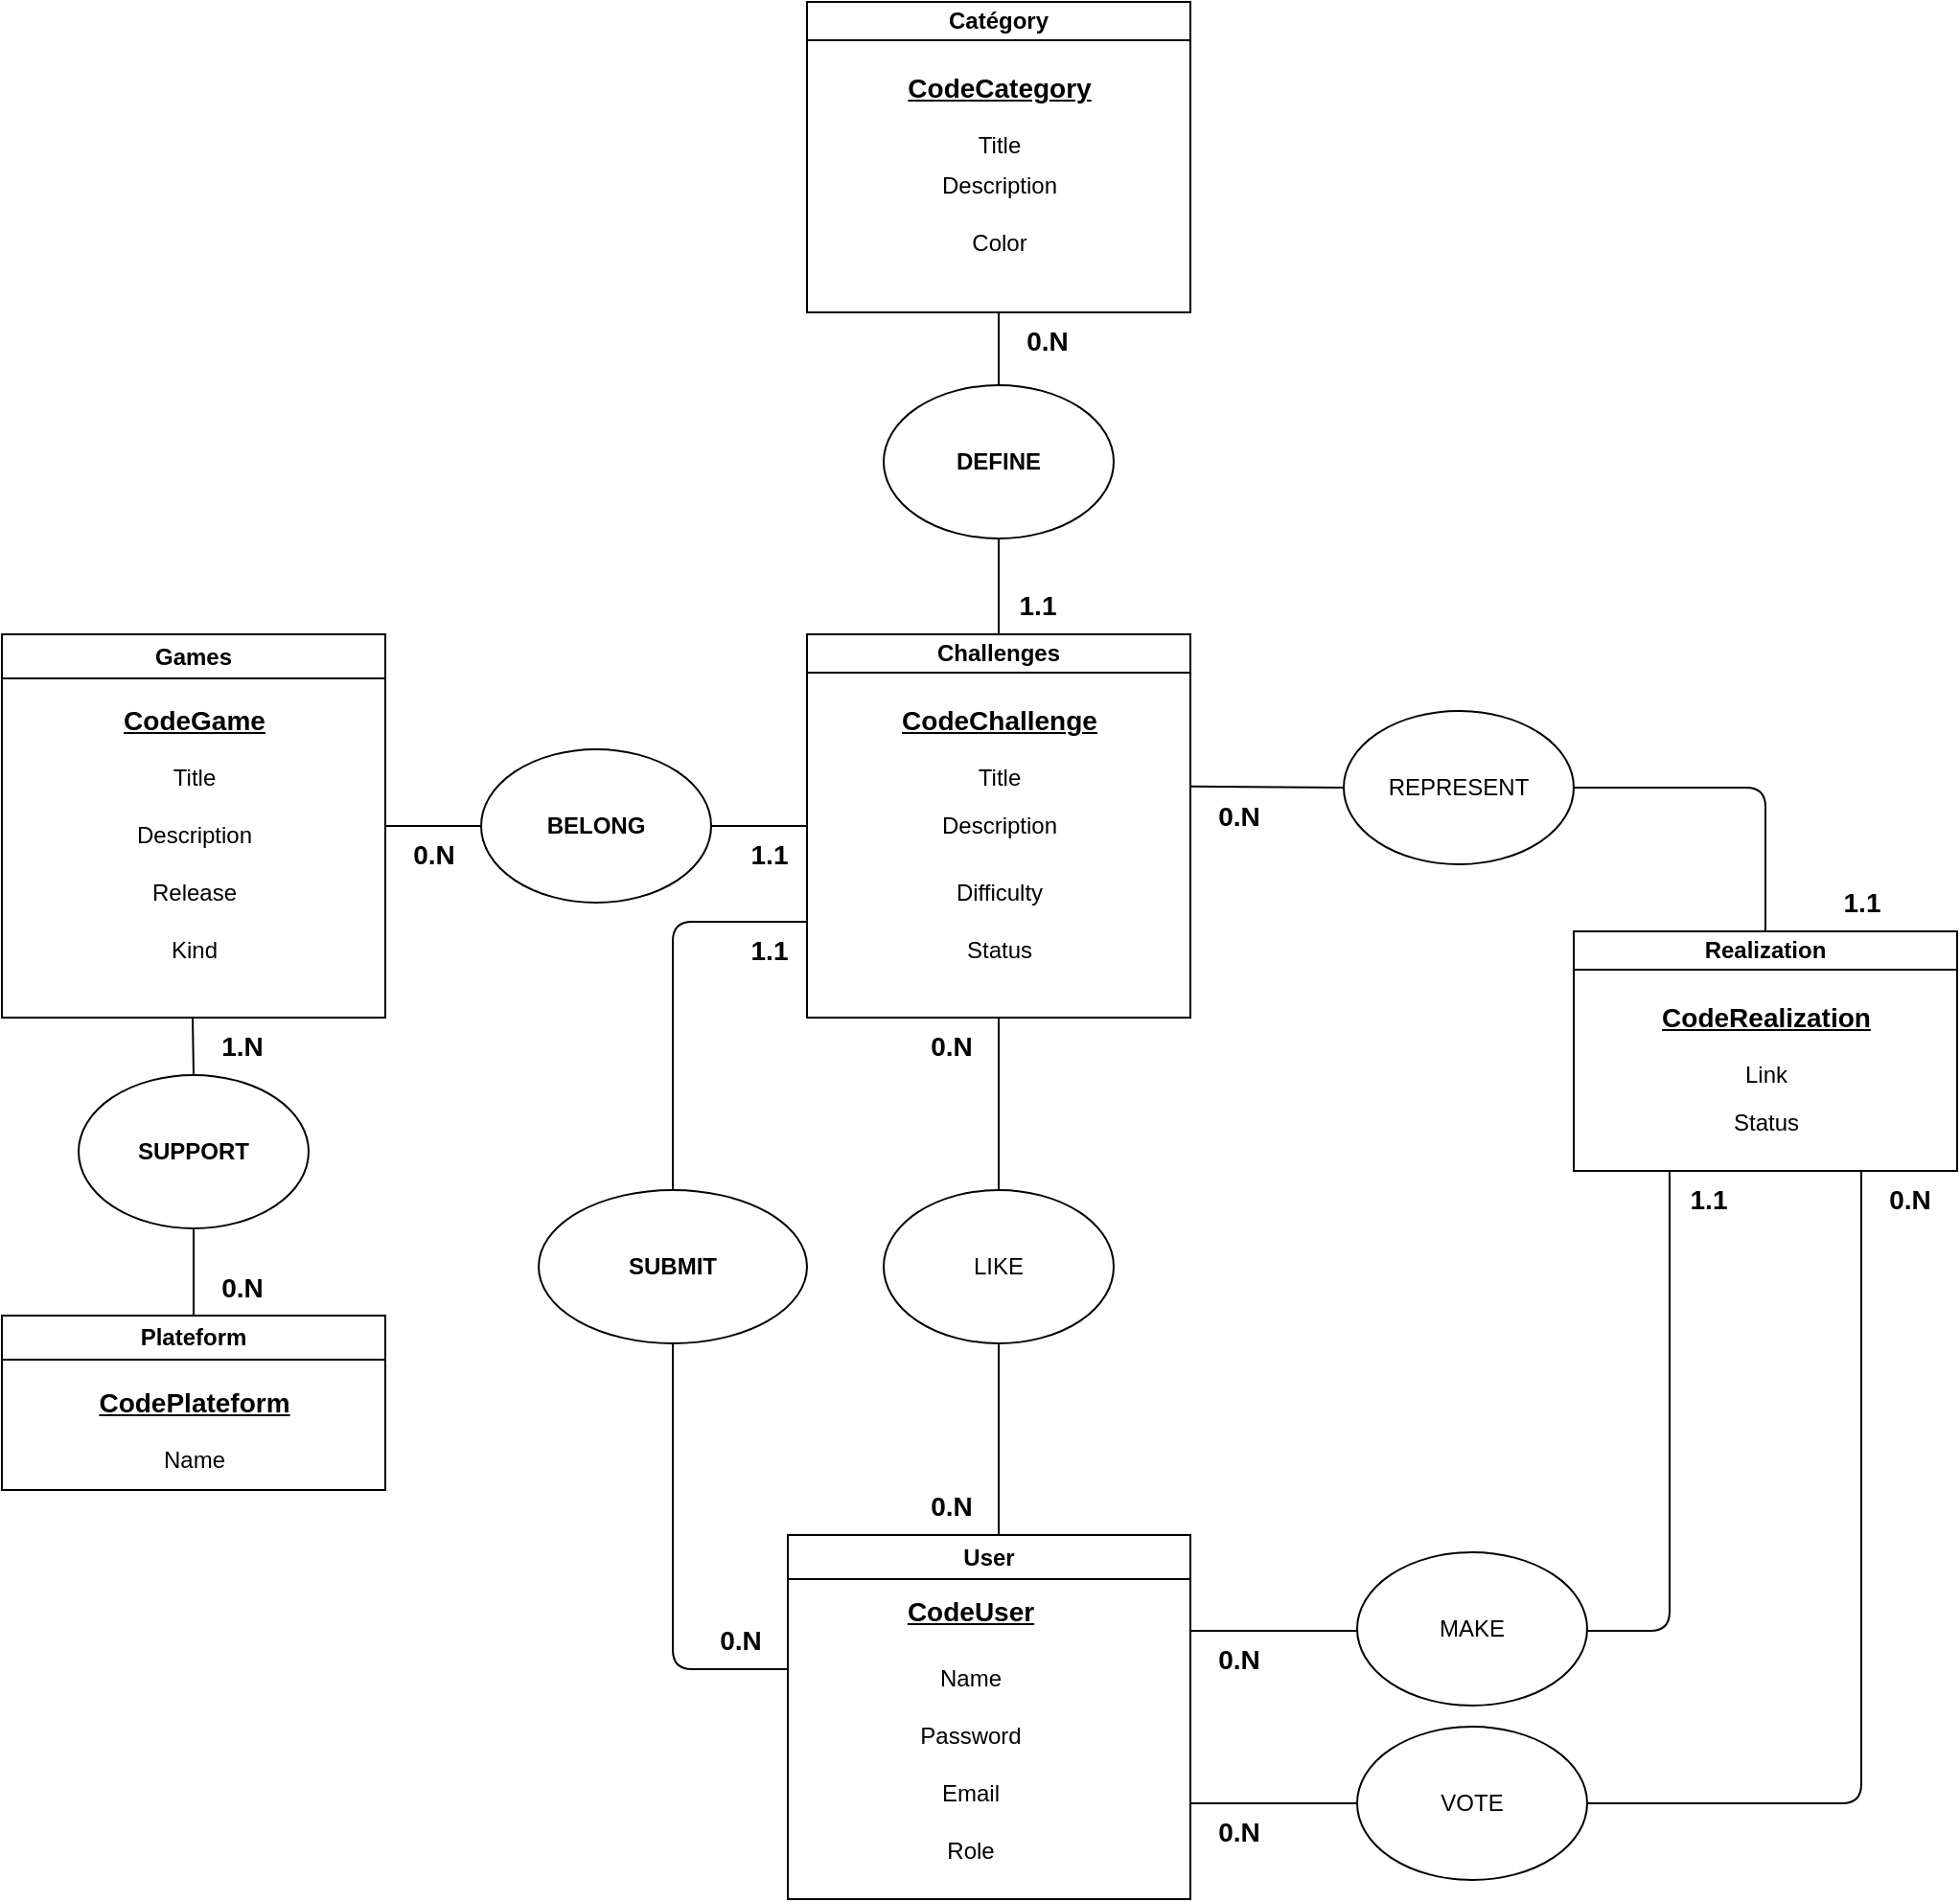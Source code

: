 <mxfile>
    <diagram id="qECk_SN4vtlt_lUd-te4" name="Page-1">
        <mxGraphModel dx="1030" dy="2056" grid="1" gridSize="10" guides="1" tooltips="1" connect="1" arrows="1" fold="1" page="1" pageScale="1" pageWidth="827" pageHeight="1169" math="0" shadow="0">
            <root>
                <mxCell id="0"/>
                <mxCell id="1" parent="0"/>
                <mxCell id="4" value="User" style="swimlane;whiteSpace=wrap;html=1;startSize=23;" parent="1" vertex="1">
                    <mxGeometry x="530" y="570" width="210" height="190" as="geometry"/>
                </mxCell>
                <mxCell id="8" value="Name" style="text;html=1;align=center;verticalAlign=middle;resizable=0;points=[];autosize=1;strokeColor=none;fillColor=none;" parent="4" vertex="1">
                    <mxGeometry x="65" y="60" width="60" height="30" as="geometry"/>
                </mxCell>
                <mxCell id="30" value="Email" style="text;html=1;align=center;verticalAlign=middle;resizable=0;points=[];autosize=1;strokeColor=none;fillColor=none;" parent="4" vertex="1">
                    <mxGeometry x="70" y="120" width="50" height="30" as="geometry"/>
                </mxCell>
                <mxCell id="33" value="&lt;font style=&quot;font-size: 14px;&quot;&gt;&lt;b&gt;&lt;u&gt;CodeUser&lt;/u&gt;&lt;/b&gt;&lt;/font&gt;" style="text;html=1;align=center;verticalAlign=middle;resizable=0;points=[];autosize=1;strokeColor=none;fillColor=none;" parent="4" vertex="1">
                    <mxGeometry x="50" y="24.5" width="90" height="30" as="geometry"/>
                </mxCell>
                <mxCell id="80" value="Role" style="text;html=1;align=center;verticalAlign=middle;resizable=0;points=[];autosize=1;strokeColor=none;fillColor=none;" parent="4" vertex="1">
                    <mxGeometry x="70" y="150" width="50" height="30" as="geometry"/>
                </mxCell>
                <mxCell id="10" value="Password" style="text;html=1;align=center;verticalAlign=middle;resizable=0;points=[];autosize=1;strokeColor=none;fillColor=none;" parent="4" vertex="1">
                    <mxGeometry x="55" y="90" width="80" height="30" as="geometry"/>
                </mxCell>
                <mxCell id="5" value="Games" style="swimlane;whiteSpace=wrap;html=1;startSize=23;" parent="1" vertex="1">
                    <mxGeometry x="120" y="100" width="200" height="200" as="geometry"/>
                </mxCell>
                <mxCell id="11" value="&lt;font style=&quot;font-size: 14px;&quot;&gt;&lt;b&gt;&lt;u&gt;CodeGame&lt;/u&gt;&lt;/b&gt;&lt;/font&gt;" style="text;html=1;align=center;verticalAlign=middle;resizable=0;points=[];autosize=1;strokeColor=none;fillColor=none;" parent="5" vertex="1">
                    <mxGeometry x="50" y="30" width="100" height="30" as="geometry"/>
                </mxCell>
                <mxCell id="12" value="Title" style="text;html=1;align=center;verticalAlign=middle;resizable=0;points=[];autosize=1;strokeColor=none;fillColor=none;" parent="5" vertex="1">
                    <mxGeometry x="75" y="60" width="50" height="30" as="geometry"/>
                </mxCell>
                <mxCell id="16" value="Kind" style="text;html=1;align=center;verticalAlign=middle;resizable=0;points=[];autosize=1;strokeColor=none;fillColor=none;" parent="5" vertex="1">
                    <mxGeometry x="75" y="150" width="50" height="30" as="geometry"/>
                </mxCell>
                <mxCell id="15" value="Description" style="text;html=1;align=center;verticalAlign=middle;resizable=0;points=[];autosize=1;strokeColor=none;fillColor=none;" parent="5" vertex="1">
                    <mxGeometry x="60" y="90" width="80" height="30" as="geometry"/>
                </mxCell>
                <mxCell id="6" value="Challenges" style="swimlane;whiteSpace=wrap;html=1;startSize=20;" parent="1" vertex="1">
                    <mxGeometry x="540" y="100" width="200" height="200" as="geometry"/>
                </mxCell>
                <mxCell id="51" value="&lt;font style=&quot;font-size: 14px;&quot;&gt;&lt;b&gt;&lt;u&gt;CodeChallenge&lt;/u&gt;&lt;/b&gt;&lt;/font&gt;" style="text;html=1;align=center;verticalAlign=middle;resizable=0;points=[];autosize=1;strokeColor=none;fillColor=none;" parent="6" vertex="1">
                    <mxGeometry x="35" y="30" width="130" height="30" as="geometry"/>
                </mxCell>
                <mxCell id="54" value="Difficulty" style="text;html=1;align=center;verticalAlign=middle;resizable=0;points=[];autosize=1;strokeColor=none;fillColor=none;" parent="6" vertex="1">
                    <mxGeometry x="65" y="120" width="70" height="30" as="geometry"/>
                </mxCell>
                <mxCell id="52" value="Title" style="text;html=1;align=center;verticalAlign=middle;resizable=0;points=[];autosize=1;strokeColor=none;fillColor=none;" parent="6" vertex="1">
                    <mxGeometry x="75" y="60" width="50" height="30" as="geometry"/>
                </mxCell>
                <mxCell id="53" value="Description" style="text;html=1;align=center;verticalAlign=middle;resizable=0;points=[];autosize=1;strokeColor=none;fillColor=none;" parent="6" vertex="1">
                    <mxGeometry x="60" y="85" width="80" height="30" as="geometry"/>
                </mxCell>
                <mxCell id="81" value="Status" style="text;html=1;align=center;verticalAlign=middle;resizable=0;points=[];autosize=1;strokeColor=none;fillColor=none;" parent="6" vertex="1">
                    <mxGeometry x="70" y="150" width="60" height="30" as="geometry"/>
                </mxCell>
                <mxCell id="14" value="Release" style="text;html=1;align=center;verticalAlign=middle;resizable=0;points=[];autosize=1;strokeColor=none;fillColor=none;" parent="1" vertex="1">
                    <mxGeometry x="185" y="220" width="70" height="30" as="geometry"/>
                </mxCell>
                <mxCell id="18" value="&lt;b&gt;BELONG&lt;/b&gt;" style="ellipse;whiteSpace=wrap;html=1;" parent="1" vertex="1">
                    <mxGeometry x="370" y="160" width="120" height="80" as="geometry"/>
                </mxCell>
                <mxCell id="21" value="" style="endArrow=none;html=1;exitX=1;exitY=0.5;exitDx=0;exitDy=0;entryX=0;entryY=0.5;entryDx=0;entryDy=0;" parent="1" source="5" target="18" edge="1">
                    <mxGeometry width="50" height="50" relative="1" as="geometry">
                        <mxPoint x="370" y="310" as="sourcePoint"/>
                        <mxPoint x="420" y="260" as="targetPoint"/>
                    </mxGeometry>
                </mxCell>
                <mxCell id="22" value="" style="endArrow=none;html=1;" parent="1" edge="1">
                    <mxGeometry width="50" height="50" relative="1" as="geometry">
                        <mxPoint x="490" y="200" as="sourcePoint"/>
                        <mxPoint x="540" y="200" as="targetPoint"/>
                    </mxGeometry>
                </mxCell>
                <mxCell id="23" value="&lt;b&gt;&lt;font style=&quot;font-size: 14px;&quot;&gt;0.N&lt;/font&gt;&lt;/b&gt;" style="text;html=1;align=center;verticalAlign=middle;resizable=0;points=[];autosize=1;strokeColor=none;fillColor=none;" parent="1" vertex="1">
                    <mxGeometry x="320" y="200" width="50" height="30" as="geometry"/>
                </mxCell>
                <mxCell id="24" value="&lt;font style=&quot;font-size: 14px;&quot;&gt;&lt;b&gt;1.1&lt;/b&gt;&lt;/font&gt;" style="text;html=1;align=center;verticalAlign=middle;resizable=0;points=[];autosize=1;strokeColor=none;fillColor=none;" parent="1" vertex="1">
                    <mxGeometry x="500" y="200" width="40" height="30" as="geometry"/>
                </mxCell>
                <mxCell id="25" value="&lt;b&gt;SUBMIT&lt;/b&gt;" style="ellipse;whiteSpace=wrap;html=1;" parent="1" vertex="1">
                    <mxGeometry x="400" y="390" width="140" height="80" as="geometry"/>
                </mxCell>
                <mxCell id="26" value="" style="endArrow=none;html=1;entryX=0;entryY=0.75;entryDx=0;entryDy=0;exitX=0.5;exitY=0;exitDx=0;exitDy=0;" parent="1" source="25" target="6" edge="1">
                    <mxGeometry width="50" height="50" relative="1" as="geometry">
                        <mxPoint x="530" y="360" as="sourcePoint"/>
                        <mxPoint x="580" y="310" as="targetPoint"/>
                        <Array as="points">
                            <mxPoint x="470" y="250"/>
                        </Array>
                    </mxGeometry>
                </mxCell>
                <mxCell id="27" value="" style="endArrow=none;html=1;entryX=0.5;entryY=1;entryDx=0;entryDy=0;" parent="1" target="25" edge="1">
                    <mxGeometry width="50" height="50" relative="1" as="geometry">
                        <mxPoint x="530" y="640" as="sourcePoint"/>
                        <mxPoint x="430" y="260" as="targetPoint"/>
                        <Array as="points">
                            <mxPoint x="470" y="640"/>
                        </Array>
                    </mxGeometry>
                </mxCell>
                <mxCell id="44" value="&lt;font style=&quot;font-size: 14px;&quot;&gt;&lt;b&gt;0.N&lt;/b&gt;&lt;/font&gt;" style="text;html=1;align=center;verticalAlign=middle;resizable=0;points=[];autosize=1;strokeColor=none;fillColor=none;" parent="1" vertex="1">
                    <mxGeometry x="740" y="710" width="50" height="30" as="geometry"/>
                </mxCell>
                <mxCell id="46" value="&lt;font style=&quot;font-size: 14px;&quot;&gt;&lt;b&gt;1.1&lt;/b&gt;&lt;/font&gt;" style="text;html=1;align=center;verticalAlign=middle;resizable=0;points=[];autosize=1;strokeColor=none;fillColor=none;" parent="1" vertex="1">
                    <mxGeometry x="500" y="250" width="40" height="30" as="geometry"/>
                </mxCell>
                <mxCell id="56" value="Catégory" style="swimlane;whiteSpace=wrap;html=1;startSize=20;" parent="1" vertex="1">
                    <mxGeometry x="540" y="-230" width="200" height="162" as="geometry"/>
                </mxCell>
                <mxCell id="57" value="&lt;font style=&quot;font-size: 14px;&quot;&gt;&lt;b&gt;&lt;u&gt;CodeCategory&lt;/u&gt;&lt;/b&gt;&lt;/font&gt;" style="text;html=1;align=center;verticalAlign=middle;resizable=0;points=[];autosize=1;strokeColor=none;fillColor=none;" parent="56" vertex="1">
                    <mxGeometry x="40" y="30" width="120" height="30" as="geometry"/>
                </mxCell>
                <mxCell id="59" value="Title" style="text;html=1;align=center;verticalAlign=middle;resizable=0;points=[];autosize=1;strokeColor=none;fillColor=none;" parent="56" vertex="1">
                    <mxGeometry x="75" y="60" width="50" height="30" as="geometry"/>
                </mxCell>
                <mxCell id="64" value="Color" style="text;html=1;align=center;verticalAlign=middle;resizable=0;points=[];autosize=1;strokeColor=none;fillColor=none;" parent="56" vertex="1">
                    <mxGeometry x="75" y="111" width="50" height="30" as="geometry"/>
                </mxCell>
                <mxCell id="63" value="Description" style="text;html=1;align=center;verticalAlign=middle;resizable=0;points=[];autosize=1;strokeColor=none;fillColor=none;" parent="56" vertex="1">
                    <mxGeometry x="60" y="81" width="80" height="30" as="geometry"/>
                </mxCell>
                <mxCell id="65" value="&lt;b&gt;DEFINE&lt;/b&gt;" style="ellipse;whiteSpace=wrap;html=1;" parent="1" vertex="1">
                    <mxGeometry x="580" y="-30" width="120" height="80" as="geometry"/>
                </mxCell>
                <mxCell id="66" value="" style="endArrow=none;html=1;exitX=0.5;exitY=0;exitDx=0;exitDy=0;entryX=0.5;entryY=1;entryDx=0;entryDy=0;" parent="1" source="6" target="65" edge="1">
                    <mxGeometry width="50" height="50" relative="1" as="geometry">
                        <mxPoint x="755" y="195" as="sourcePoint"/>
                        <mxPoint x="855" y="255" as="targetPoint"/>
                    </mxGeometry>
                </mxCell>
                <mxCell id="67" value="" style="endArrow=none;html=1;exitX=0.5;exitY=0;exitDx=0;exitDy=0;entryX=0.5;entryY=1;entryDx=0;entryDy=0;" parent="1" source="65" target="56" edge="1">
                    <mxGeometry width="50" height="50" relative="1" as="geometry">
                        <mxPoint x="925" y="195" as="sourcePoint"/>
                        <mxPoint x="980" y="200" as="targetPoint"/>
                    </mxGeometry>
                </mxCell>
                <mxCell id="69" value="&lt;font style=&quot;font-size: 14px;&quot;&gt;&lt;b&gt;0.N&lt;/b&gt;&lt;/font&gt;" style="text;html=1;align=center;verticalAlign=middle;resizable=0;points=[];autosize=1;strokeColor=none;fillColor=none;" parent="1" vertex="1">
                    <mxGeometry x="640" y="-68" width="50" height="30" as="geometry"/>
                </mxCell>
                <mxCell id="70" value="Plateform" style="swimlane;whiteSpace=wrap;html=1;startSize=23;" parent="1" vertex="1">
                    <mxGeometry x="120" y="455.5" width="200" height="91" as="geometry"/>
                </mxCell>
                <mxCell id="71" value="&lt;span style=&quot;font-size: 14px;&quot;&gt;&lt;b&gt;&lt;u&gt;CodePlateform&lt;/u&gt;&lt;/b&gt;&lt;/span&gt;" style="text;html=1;align=center;verticalAlign=middle;resizable=0;points=[];autosize=1;strokeColor=none;fillColor=none;" parent="70" vertex="1">
                    <mxGeometry x="40" y="30" width="120" height="30" as="geometry"/>
                </mxCell>
                <mxCell id="72" value="Name" style="text;html=1;align=center;verticalAlign=middle;resizable=0;points=[];autosize=1;strokeColor=none;fillColor=none;" parent="70" vertex="1">
                    <mxGeometry x="70" y="60" width="60" height="30" as="geometry"/>
                </mxCell>
                <mxCell id="74" value="" style="endArrow=none;html=1;entryX=0.5;entryY=1;entryDx=0;entryDy=0;exitX=0.5;exitY=0;exitDx=0;exitDy=0;" parent="1" source="75" edge="1">
                    <mxGeometry width="50" height="50" relative="1" as="geometry">
                        <mxPoint x="219.5" y="455.5" as="sourcePoint"/>
                        <mxPoint x="219.5" y="300" as="targetPoint"/>
                    </mxGeometry>
                </mxCell>
                <mxCell id="75" value="&lt;b&gt;SUPPORT&lt;/b&gt;" style="ellipse;whiteSpace=wrap;html=1;" parent="1" vertex="1">
                    <mxGeometry x="160" y="330" width="120" height="80" as="geometry"/>
                </mxCell>
                <mxCell id="77" value="" style="endArrow=none;html=1;exitX=0.5;exitY=1;exitDx=0;exitDy=0;entryX=0.5;entryY=0;entryDx=0;entryDy=0;" parent="1" source="75" target="70" edge="1">
                    <mxGeometry width="50" height="50" relative="1" as="geometry">
                        <mxPoint x="230" y="340" as="sourcePoint"/>
                        <mxPoint x="310" y="330" as="targetPoint"/>
                    </mxGeometry>
                </mxCell>
                <mxCell id="78" value="&lt;b&gt;&lt;font style=&quot;font-size: 14px;&quot;&gt;0.N&lt;/font&gt;&lt;/b&gt;" style="text;html=1;align=center;verticalAlign=middle;resizable=0;points=[];autosize=1;strokeColor=none;fillColor=none;" parent="1" vertex="1">
                    <mxGeometry x="220" y="425.5" width="50" height="30" as="geometry"/>
                </mxCell>
                <mxCell id="79" value="&lt;b&gt;&lt;font style=&quot;font-size: 14px;&quot;&gt;1.N&lt;/font&gt;&lt;/b&gt;" style="text;html=1;align=center;verticalAlign=middle;resizable=0;points=[];autosize=1;strokeColor=none;fillColor=none;" parent="1" vertex="1">
                    <mxGeometry x="220" y="300" width="50" height="30" as="geometry"/>
                </mxCell>
                <mxCell id="83" value="Realization" style="swimlane;whiteSpace=wrap;html=1;startSize=20;" parent="1" vertex="1">
                    <mxGeometry x="940" y="255" width="200" height="125" as="geometry"/>
                </mxCell>
                <mxCell id="84" value="&lt;font style=&quot;font-size: 14px;&quot;&gt;&lt;b&gt;&lt;u&gt;CodeRealization&lt;/u&gt;&lt;/b&gt;&lt;/font&gt;" style="text;html=1;align=center;verticalAlign=middle;resizable=0;points=[];autosize=1;strokeColor=none;fillColor=none;" parent="83" vertex="1">
                    <mxGeometry x="35" y="30" width="130" height="30" as="geometry"/>
                </mxCell>
                <mxCell id="86" value="Link" style="text;html=1;align=center;verticalAlign=middle;resizable=0;points=[];autosize=1;strokeColor=none;fillColor=none;" parent="83" vertex="1">
                    <mxGeometry x="75" y="60" width="50" height="30" as="geometry"/>
                </mxCell>
                <mxCell id="113" value="Status" style="text;html=1;align=center;verticalAlign=middle;resizable=0;points=[];autosize=1;strokeColor=none;fillColor=none;" parent="83" vertex="1">
                    <mxGeometry x="70" y="85" width="60" height="30" as="geometry"/>
                </mxCell>
                <mxCell id="92" value="" style="endArrow=none;html=1;entryX=0.25;entryY=1;entryDx=0;entryDy=0;" parent="1" target="83" edge="1">
                    <mxGeometry width="50" height="50" relative="1" as="geometry">
                        <mxPoint x="740" y="620" as="sourcePoint"/>
                        <mxPoint x="980" y="560" as="targetPoint"/>
                        <Array as="points">
                            <mxPoint x="990" y="620"/>
                        </Array>
                    </mxGeometry>
                </mxCell>
                <mxCell id="95" value="MAKE" style="ellipse;whiteSpace=wrap;html=1;" parent="1" vertex="1">
                    <mxGeometry x="827" y="579" width="120" height="80" as="geometry"/>
                </mxCell>
                <mxCell id="96" value="&lt;font style=&quot;font-size: 14px;&quot;&gt;&lt;b&gt;0.N&lt;/b&gt;&lt;/font&gt;" style="text;html=1;align=center;verticalAlign=middle;resizable=0;points=[];autosize=1;strokeColor=none;fillColor=none;" parent="1" vertex="1">
                    <mxGeometry x="480" y="610" width="50" height="30" as="geometry"/>
                </mxCell>
                <mxCell id="97" value="&lt;font style=&quot;font-size: 14px;&quot;&gt;&lt;b&gt;1.1&lt;/b&gt;&lt;/font&gt;" style="text;html=1;align=center;verticalAlign=middle;resizable=0;points=[];autosize=1;strokeColor=none;fillColor=none;" parent="1" vertex="1">
                    <mxGeometry x="640" y="70" width="40" height="30" as="geometry"/>
                </mxCell>
                <mxCell id="99" value="" style="endArrow=none;html=1;exitX=1;exitY=0.5;exitDx=0;exitDy=0;entryX=0.75;entryY=1;entryDx=0;entryDy=0;" parent="1" source="100" target="83" edge="1">
                    <mxGeometry width="50" height="50" relative="1" as="geometry">
                        <mxPoint x="735" y="639.5" as="sourcePoint"/>
                        <mxPoint x="1180" y="380" as="targetPoint"/>
                        <Array as="points">
                            <mxPoint x="1090" y="710"/>
                        </Array>
                    </mxGeometry>
                </mxCell>
                <mxCell id="101" value="" style="endArrow=none;html=1;" parent="1" target="100" edge="1">
                    <mxGeometry width="50" height="50" relative="1" as="geometry">
                        <mxPoint x="740" y="710" as="sourcePoint"/>
                        <mxPoint x="1040" y="470" as="targetPoint"/>
                        <Array as="points"/>
                    </mxGeometry>
                </mxCell>
                <mxCell id="100" value="VOTE" style="ellipse;whiteSpace=wrap;html=1;" parent="1" vertex="1">
                    <mxGeometry x="827" y="670" width="120" height="80" as="geometry"/>
                </mxCell>
                <mxCell id="102" value="&lt;font style=&quot;font-size: 14px;&quot;&gt;&lt;b&gt;0.N&lt;/b&gt;&lt;/font&gt;" style="text;html=1;align=center;verticalAlign=middle;resizable=0;points=[];autosize=1;strokeColor=none;fillColor=none;" parent="1" vertex="1">
                    <mxGeometry x="740" y="620" width="50" height="30" as="geometry"/>
                </mxCell>
                <mxCell id="103" value="&lt;font style=&quot;font-size: 14px;&quot;&gt;&lt;b&gt;0.N&lt;/b&gt;&lt;/font&gt;" style="text;html=1;align=center;verticalAlign=middle;resizable=0;points=[];autosize=1;strokeColor=none;fillColor=none;" parent="1" vertex="1">
                    <mxGeometry x="1090" y="380" width="50" height="30" as="geometry"/>
                </mxCell>
                <mxCell id="104" value="" style="endArrow=none;html=1;entryX=0.5;entryY=0;entryDx=0;entryDy=0;" parent="1" target="83" edge="1" source="105">
                    <mxGeometry width="50" height="50" relative="1" as="geometry">
                        <mxPoint x="740" y="179.41" as="sourcePoint"/>
                        <mxPoint x="1010" y="179.41" as="targetPoint"/>
                        <Array as="points">
                            <mxPoint x="1040" y="180"/>
                        </Array>
                    </mxGeometry>
                </mxCell>
                <mxCell id="106" value="&lt;font style=&quot;font-size: 14px;&quot;&gt;&lt;b&gt;1.1&lt;/b&gt;&lt;/font&gt;" style="text;html=1;align=center;verticalAlign=middle;resizable=0;points=[];autosize=1;strokeColor=none;fillColor=none;" parent="1" vertex="1">
                    <mxGeometry x="1070" y="225" width="40" height="30" as="geometry"/>
                </mxCell>
                <mxCell id="107" value="&lt;font style=&quot;font-size: 14px;&quot;&gt;&lt;b&gt;0.N&lt;/b&gt;&lt;/font&gt;" style="text;html=1;align=center;verticalAlign=middle;resizable=0;points=[];autosize=1;strokeColor=none;fillColor=none;" parent="1" vertex="1">
                    <mxGeometry x="740" y="180" width="50" height="30" as="geometry"/>
                </mxCell>
                <mxCell id="108" value="LIKE" style="ellipse;whiteSpace=wrap;html=1;" parent="1" vertex="1">
                    <mxGeometry x="580" y="390" width="120" height="80" as="geometry"/>
                </mxCell>
                <mxCell id="109" value="" style="endArrow=none;html=1;exitX=0.5;exitY=1;exitDx=0;exitDy=0;" parent="1" edge="1" source="6">
                    <mxGeometry width="50" height="50" relative="1" as="geometry">
                        <mxPoint x="630" y="300" as="sourcePoint"/>
                        <mxPoint x="640" y="390" as="targetPoint"/>
                        <Array as="points"/>
                    </mxGeometry>
                </mxCell>
                <mxCell id="111" value="&lt;font style=&quot;font-size: 14px;&quot;&gt;&lt;b&gt;0.N&lt;/b&gt;&lt;/font&gt;" style="text;html=1;align=center;verticalAlign=middle;resizable=0;points=[];autosize=1;strokeColor=none;fillColor=none;" parent="1" vertex="1">
                    <mxGeometry x="590" y="540" width="50" height="30" as="geometry"/>
                </mxCell>
                <mxCell id="112" value="&lt;font style=&quot;font-size: 14px;&quot;&gt;&lt;b&gt;0.N&lt;/b&gt;&lt;/font&gt;" style="text;html=1;align=center;verticalAlign=middle;resizable=0;points=[];autosize=1;strokeColor=none;fillColor=none;" parent="1" vertex="1">
                    <mxGeometry x="590" y="300" width="50" height="30" as="geometry"/>
                </mxCell>
                <mxCell id="114" value="&lt;font style=&quot;font-size: 14px;&quot;&gt;&lt;b&gt;1.1&lt;/b&gt;&lt;/font&gt;" style="text;html=1;align=center;verticalAlign=middle;resizable=0;points=[];autosize=1;strokeColor=none;fillColor=none;" parent="1" vertex="1">
                    <mxGeometry x="990" y="380" width="40" height="30" as="geometry"/>
                </mxCell>
                <mxCell id="115" value="" style="endArrow=none;html=1;entryX=0;entryY=0.5;entryDx=0;entryDy=0;" edge="1" parent="1" target="105">
                    <mxGeometry width="50" height="50" relative="1" as="geometry">
                        <mxPoint x="740" y="179.41" as="sourcePoint"/>
                        <mxPoint x="1040" y="255" as="targetPoint"/>
                        <Array as="points"/>
                    </mxGeometry>
                </mxCell>
                <mxCell id="105" value="REPRESENT" style="ellipse;whiteSpace=wrap;html=1;" parent="1" vertex="1">
                    <mxGeometry x="820" y="140" width="120" height="80" as="geometry"/>
                </mxCell>
                <mxCell id="116" value="" style="endArrow=none;html=1;exitX=0.5;exitY=1;exitDx=0;exitDy=0;" edge="1" parent="1" source="108">
                    <mxGeometry width="50" height="50" relative="1" as="geometry">
                        <mxPoint x="629.66" y="470" as="sourcePoint"/>
                        <mxPoint x="640" y="570" as="targetPoint"/>
                        <Array as="points"/>
                    </mxGeometry>
                </mxCell>
            </root>
        </mxGraphModel>
    </diagram>
    <diagram id="TujHtKNJuiRnYG1scMk-" name="Page-1">
        <mxGraphModel grid="1" page="1" gridSize="10" guides="1" tooltips="1" connect="1" arrows="1" fold="1" pageScale="1" pageWidth="827" pageHeight="1169" math="0" shadow="0">
            <root>
                <mxCell id="0"/>
                <mxCell id="1" parent="0"/>
                <mxCell id="2" value="" style="whiteSpace=wrap;html=1;aspect=fixed;" parent="1" vertex="1">
                    <mxGeometry x="370" y="480" width="80" height="80" as="geometry"/>
                </mxCell>
                <mxCell id="3" value="" style="whiteSpace=wrap;html=1;aspect=fixed;" vertex="1" parent="1">
                    <mxGeometry x="370" y="620" width="80" height="80" as="geometry"/>
                </mxCell>
                <mxCell id="4" value="" style="ellipse;whiteSpace=wrap;html=1;aspect=fixed;" vertex="1" parent="1">
                    <mxGeometry x="360" y="240" width="90" height="90" as="geometry"/>
                </mxCell>
            </root>
        </mxGraphModel>
    </diagram>
</mxfile>